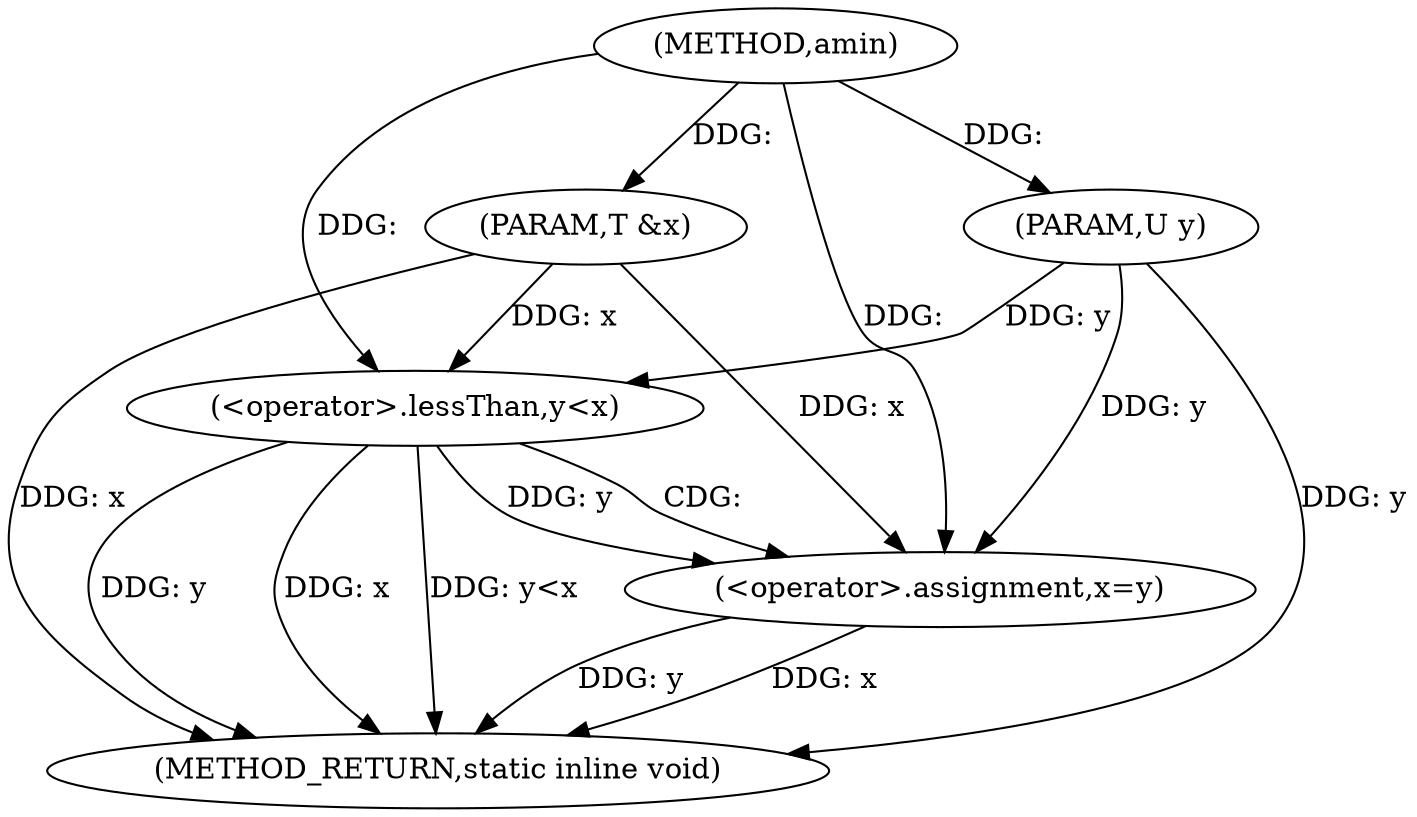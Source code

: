 digraph "amin" {  
"1000110" [label = "(METHOD,amin)" ]
"1000121" [label = "(METHOD_RETURN,static inline void)" ]
"1000111" [label = "(PARAM,T &x)" ]
"1000112" [label = "(PARAM,U y)" ]
"1000115" [label = "(<operator>.lessThan,y<x)" ]
"1000118" [label = "(<operator>.assignment,x=y)" ]
  "1000111" -> "1000121"  [ label = "DDG: x"] 
  "1000112" -> "1000121"  [ label = "DDG: y"] 
  "1000115" -> "1000121"  [ label = "DDG: y"] 
  "1000115" -> "1000121"  [ label = "DDG: x"] 
  "1000115" -> "1000121"  [ label = "DDG: y<x"] 
  "1000118" -> "1000121"  [ label = "DDG: x"] 
  "1000118" -> "1000121"  [ label = "DDG: y"] 
  "1000110" -> "1000111"  [ label = "DDG: "] 
  "1000110" -> "1000112"  [ label = "DDG: "] 
  "1000115" -> "1000118"  [ label = "DDG: y"] 
  "1000112" -> "1000118"  [ label = "DDG: y"] 
  "1000110" -> "1000118"  [ label = "DDG: "] 
  "1000112" -> "1000115"  [ label = "DDG: y"] 
  "1000110" -> "1000115"  [ label = "DDG: "] 
  "1000111" -> "1000115"  [ label = "DDG: x"] 
  "1000111" -> "1000118"  [ label = "DDG: x"] 
  "1000115" -> "1000118"  [ label = "CDG: "] 
}
